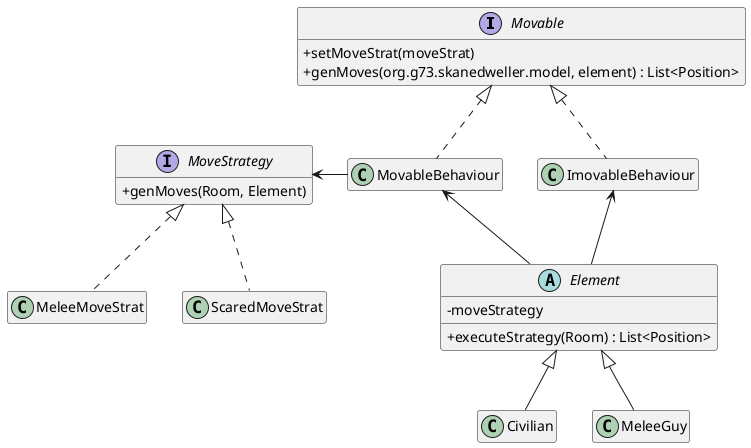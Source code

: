 @startuml

hide empty members
skinparam classAttributeIconSize 0
skinparam linetype polyline
skinparam shadowing false

interface Movable {
  + setMoveStrat(moveStrat)
  + genMoves(org.g73.skanedweller.model, element) : List<Position>
}

interface MoveStrategy {
+ genMoves(Room, Element)
}

abstract class Element {
- moveStrategy
+ executeStrategy(Room) : List<Position>
}

class MeleeMoveStrat {}
class ScaredMoveStrat {}
class ImovableBehaviour {}
class MovableBehaviour {}
class Civilian {}
class MeleeGuy {}

ImovableBehaviour .up.^ Movable
MovableBehaviour .up.^ Movable

Element -up-> ImovableBehaviour
Element -up-> MovableBehaviour

Civilian -up-^ Element
MeleeGuy -up-^ Element

MeleeMoveStrat .up.^ MoveStrategy
ScaredMoveStrat .up.^ MoveStrategy

MovableBehaviour -left-> MoveStrategy 

@enduml

